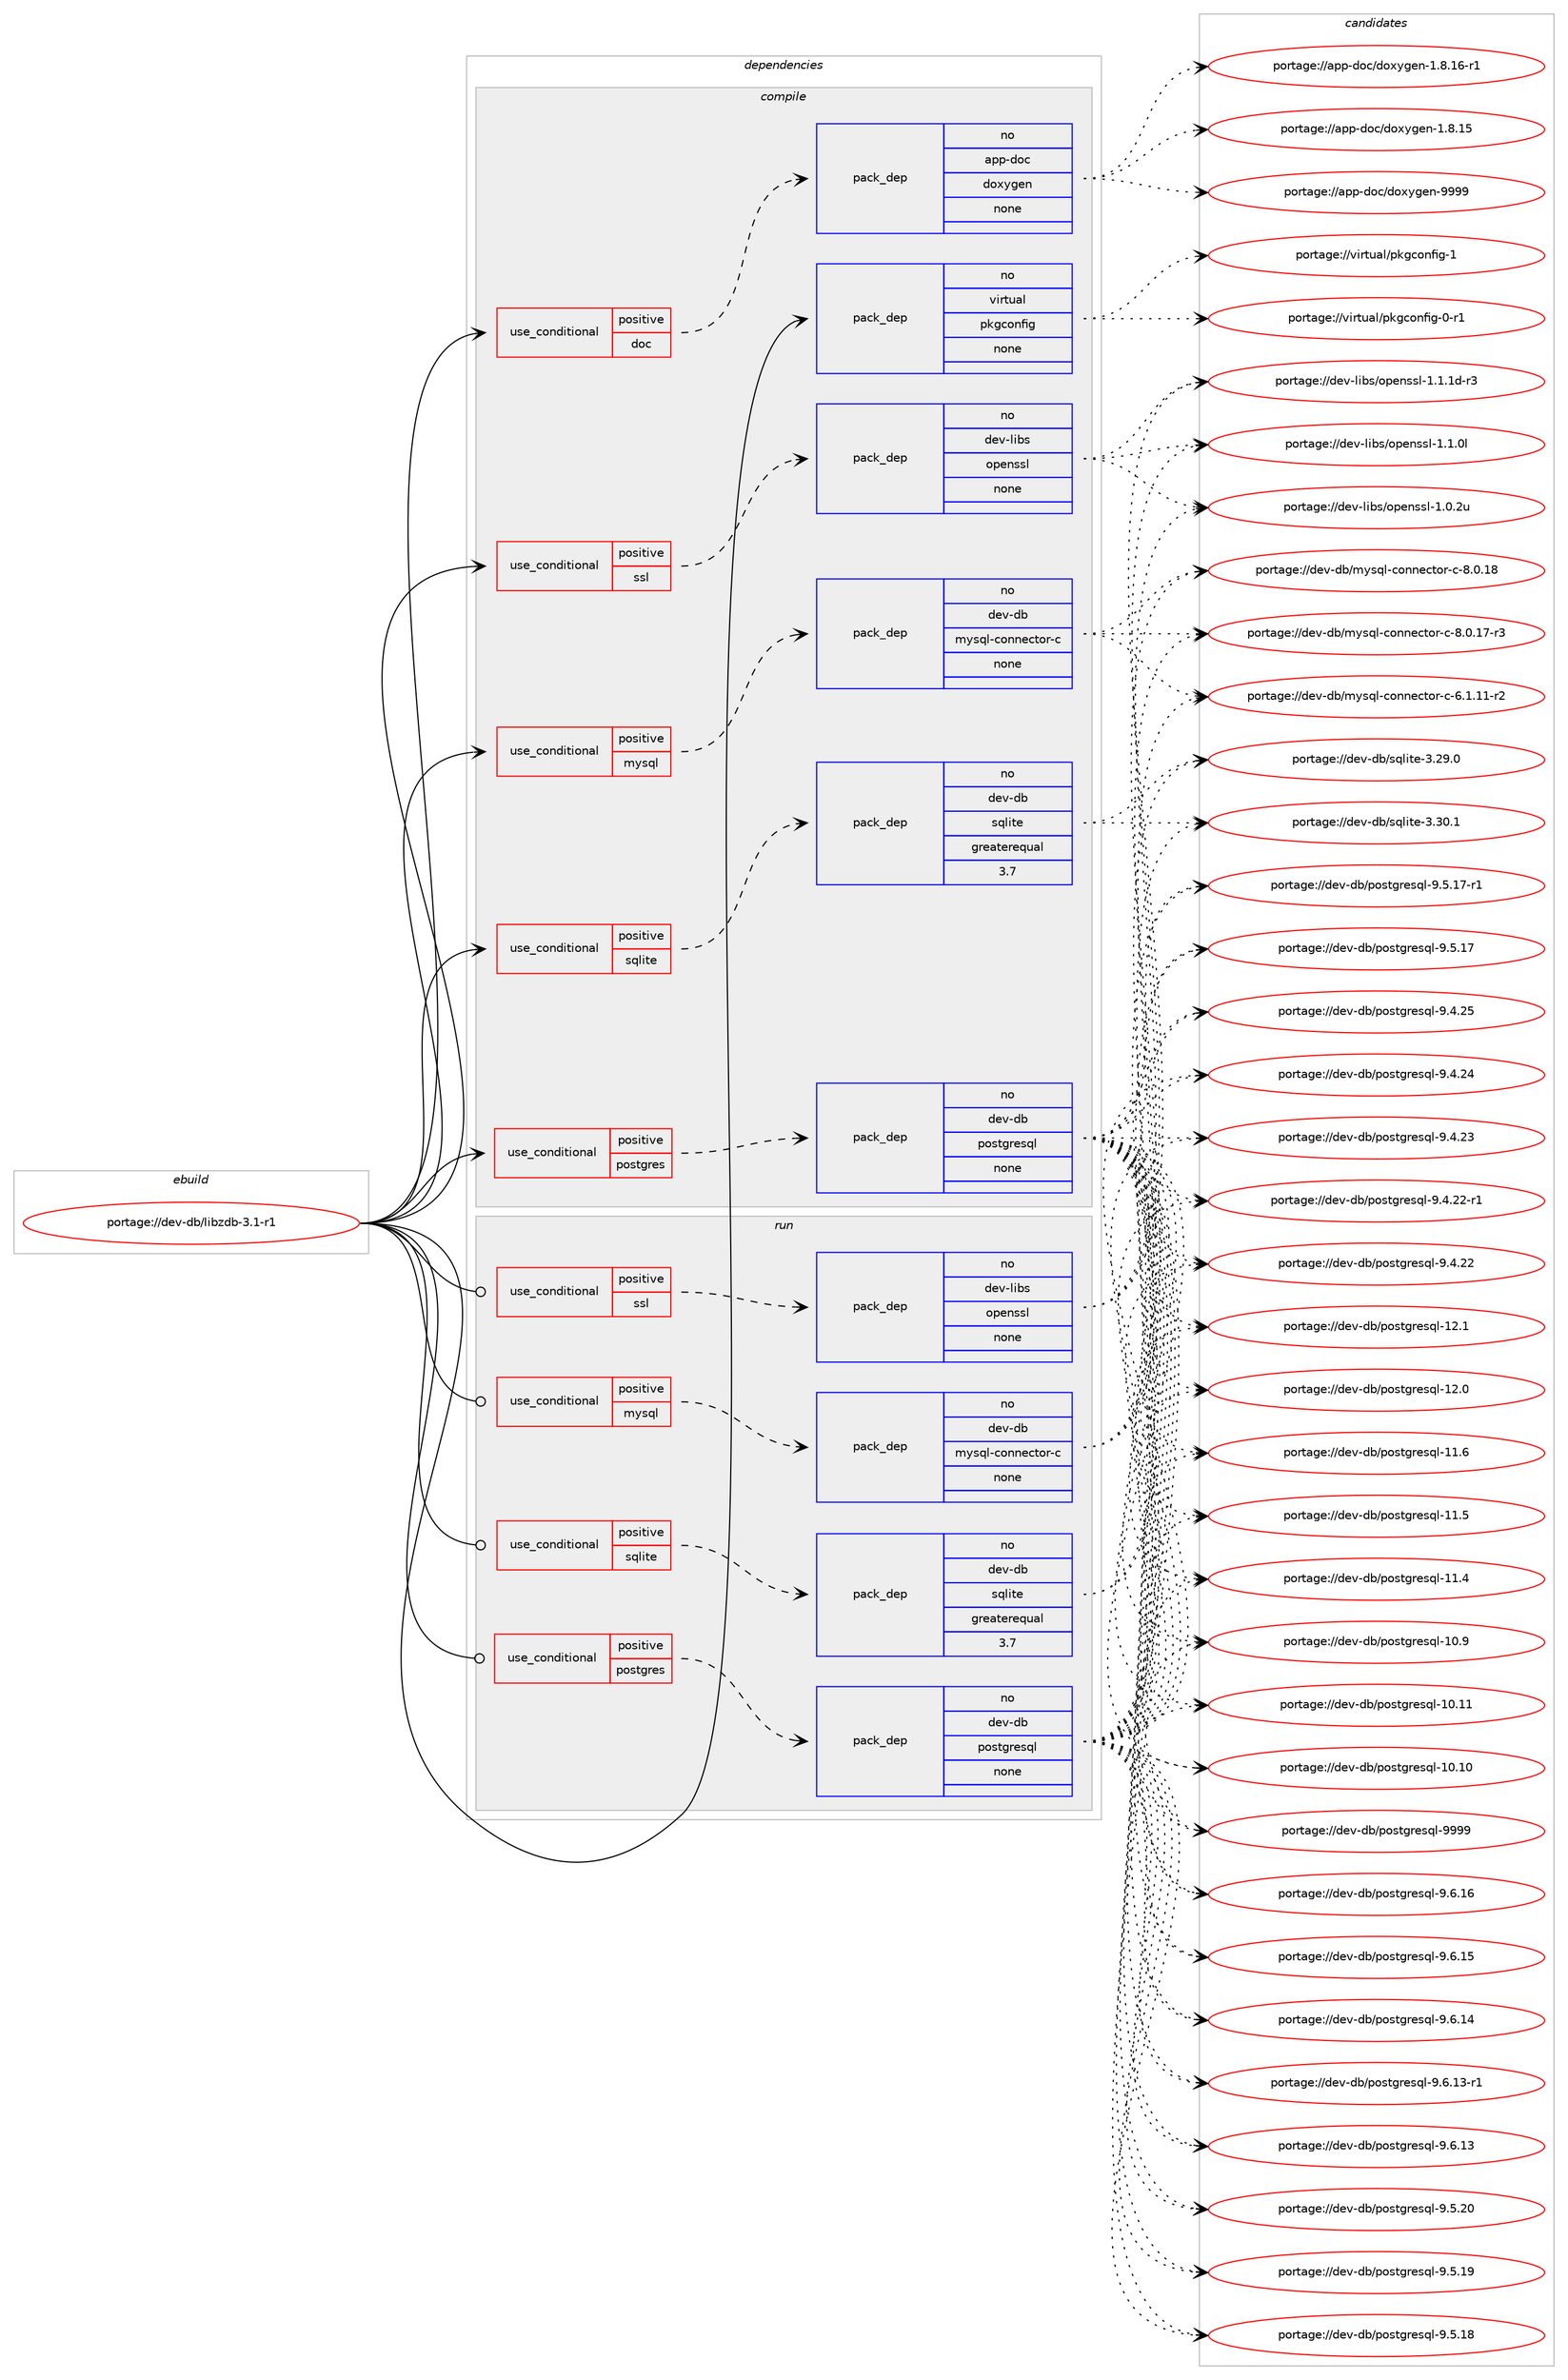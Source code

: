 digraph prolog {

# *************
# Graph options
# *************

newrank=true;
concentrate=true;
compound=true;
graph [rankdir=LR,fontname=Helvetica,fontsize=10,ranksep=1.5];#, ranksep=2.5, nodesep=0.2];
edge  [arrowhead=vee];
node  [fontname=Helvetica,fontsize=10];

# **********
# The ebuild
# **********

subgraph cluster_leftcol {
color=gray;
label=<<i>ebuild</i>>;
id [label="portage://dev-db/libzdb-3.1-r1", color=red, width=4, href="../dev-db/libzdb-3.1-r1.svg"];
}

# ****************
# The dependencies
# ****************

subgraph cluster_midcol {
color=gray;
label=<<i>dependencies</i>>;
subgraph cluster_compile {
fillcolor="#eeeeee";
style=filled;
label=<<i>compile</i>>;
subgraph cond138639 {
dependency584407 [label=<<TABLE BORDER="0" CELLBORDER="1" CELLSPACING="0" CELLPADDING="4"><TR><TD ROWSPAN="3" CELLPADDING="10">use_conditional</TD></TR><TR><TD>positive</TD></TR><TR><TD>doc</TD></TR></TABLE>>, shape=none, color=red];
subgraph pack438458 {
dependency584408 [label=<<TABLE BORDER="0" CELLBORDER="1" CELLSPACING="0" CELLPADDING="4" WIDTH="220"><TR><TD ROWSPAN="6" CELLPADDING="30">pack_dep</TD></TR><TR><TD WIDTH="110">no</TD></TR><TR><TD>app-doc</TD></TR><TR><TD>doxygen</TD></TR><TR><TD>none</TD></TR><TR><TD></TD></TR></TABLE>>, shape=none, color=blue];
}
dependency584407:e -> dependency584408:w [weight=20,style="dashed",arrowhead="vee"];
}
id:e -> dependency584407:w [weight=20,style="solid",arrowhead="vee"];
subgraph cond138640 {
dependency584409 [label=<<TABLE BORDER="0" CELLBORDER="1" CELLSPACING="0" CELLPADDING="4"><TR><TD ROWSPAN="3" CELLPADDING="10">use_conditional</TD></TR><TR><TD>positive</TD></TR><TR><TD>mysql</TD></TR></TABLE>>, shape=none, color=red];
subgraph pack438459 {
dependency584410 [label=<<TABLE BORDER="0" CELLBORDER="1" CELLSPACING="0" CELLPADDING="4" WIDTH="220"><TR><TD ROWSPAN="6" CELLPADDING="30">pack_dep</TD></TR><TR><TD WIDTH="110">no</TD></TR><TR><TD>dev-db</TD></TR><TR><TD>mysql-connector-c</TD></TR><TR><TD>none</TD></TR><TR><TD></TD></TR></TABLE>>, shape=none, color=blue];
}
dependency584409:e -> dependency584410:w [weight=20,style="dashed",arrowhead="vee"];
}
id:e -> dependency584409:w [weight=20,style="solid",arrowhead="vee"];
subgraph cond138641 {
dependency584411 [label=<<TABLE BORDER="0" CELLBORDER="1" CELLSPACING="0" CELLPADDING="4"><TR><TD ROWSPAN="3" CELLPADDING="10">use_conditional</TD></TR><TR><TD>positive</TD></TR><TR><TD>postgres</TD></TR></TABLE>>, shape=none, color=red];
subgraph pack438460 {
dependency584412 [label=<<TABLE BORDER="0" CELLBORDER="1" CELLSPACING="0" CELLPADDING="4" WIDTH="220"><TR><TD ROWSPAN="6" CELLPADDING="30">pack_dep</TD></TR><TR><TD WIDTH="110">no</TD></TR><TR><TD>dev-db</TD></TR><TR><TD>postgresql</TD></TR><TR><TD>none</TD></TR><TR><TD></TD></TR></TABLE>>, shape=none, color=blue];
}
dependency584411:e -> dependency584412:w [weight=20,style="dashed",arrowhead="vee"];
}
id:e -> dependency584411:w [weight=20,style="solid",arrowhead="vee"];
subgraph cond138642 {
dependency584413 [label=<<TABLE BORDER="0" CELLBORDER="1" CELLSPACING="0" CELLPADDING="4"><TR><TD ROWSPAN="3" CELLPADDING="10">use_conditional</TD></TR><TR><TD>positive</TD></TR><TR><TD>sqlite</TD></TR></TABLE>>, shape=none, color=red];
subgraph pack438461 {
dependency584414 [label=<<TABLE BORDER="0" CELLBORDER="1" CELLSPACING="0" CELLPADDING="4" WIDTH="220"><TR><TD ROWSPAN="6" CELLPADDING="30">pack_dep</TD></TR><TR><TD WIDTH="110">no</TD></TR><TR><TD>dev-db</TD></TR><TR><TD>sqlite</TD></TR><TR><TD>greaterequal</TD></TR><TR><TD>3.7</TD></TR></TABLE>>, shape=none, color=blue];
}
dependency584413:e -> dependency584414:w [weight=20,style="dashed",arrowhead="vee"];
}
id:e -> dependency584413:w [weight=20,style="solid",arrowhead="vee"];
subgraph cond138643 {
dependency584415 [label=<<TABLE BORDER="0" CELLBORDER="1" CELLSPACING="0" CELLPADDING="4"><TR><TD ROWSPAN="3" CELLPADDING="10">use_conditional</TD></TR><TR><TD>positive</TD></TR><TR><TD>ssl</TD></TR></TABLE>>, shape=none, color=red];
subgraph pack438462 {
dependency584416 [label=<<TABLE BORDER="0" CELLBORDER="1" CELLSPACING="0" CELLPADDING="4" WIDTH="220"><TR><TD ROWSPAN="6" CELLPADDING="30">pack_dep</TD></TR><TR><TD WIDTH="110">no</TD></TR><TR><TD>dev-libs</TD></TR><TR><TD>openssl</TD></TR><TR><TD>none</TD></TR><TR><TD></TD></TR></TABLE>>, shape=none, color=blue];
}
dependency584415:e -> dependency584416:w [weight=20,style="dashed",arrowhead="vee"];
}
id:e -> dependency584415:w [weight=20,style="solid",arrowhead="vee"];
subgraph pack438463 {
dependency584417 [label=<<TABLE BORDER="0" CELLBORDER="1" CELLSPACING="0" CELLPADDING="4" WIDTH="220"><TR><TD ROWSPAN="6" CELLPADDING="30">pack_dep</TD></TR><TR><TD WIDTH="110">no</TD></TR><TR><TD>virtual</TD></TR><TR><TD>pkgconfig</TD></TR><TR><TD>none</TD></TR><TR><TD></TD></TR></TABLE>>, shape=none, color=blue];
}
id:e -> dependency584417:w [weight=20,style="solid",arrowhead="vee"];
}
subgraph cluster_compileandrun {
fillcolor="#eeeeee";
style=filled;
label=<<i>compile and run</i>>;
}
subgraph cluster_run {
fillcolor="#eeeeee";
style=filled;
label=<<i>run</i>>;
subgraph cond138644 {
dependency584418 [label=<<TABLE BORDER="0" CELLBORDER="1" CELLSPACING="0" CELLPADDING="4"><TR><TD ROWSPAN="3" CELLPADDING="10">use_conditional</TD></TR><TR><TD>positive</TD></TR><TR><TD>mysql</TD></TR></TABLE>>, shape=none, color=red];
subgraph pack438464 {
dependency584419 [label=<<TABLE BORDER="0" CELLBORDER="1" CELLSPACING="0" CELLPADDING="4" WIDTH="220"><TR><TD ROWSPAN="6" CELLPADDING="30">pack_dep</TD></TR><TR><TD WIDTH="110">no</TD></TR><TR><TD>dev-db</TD></TR><TR><TD>mysql-connector-c</TD></TR><TR><TD>none</TD></TR><TR><TD></TD></TR></TABLE>>, shape=none, color=blue];
}
dependency584418:e -> dependency584419:w [weight=20,style="dashed",arrowhead="vee"];
}
id:e -> dependency584418:w [weight=20,style="solid",arrowhead="odot"];
subgraph cond138645 {
dependency584420 [label=<<TABLE BORDER="0" CELLBORDER="1" CELLSPACING="0" CELLPADDING="4"><TR><TD ROWSPAN="3" CELLPADDING="10">use_conditional</TD></TR><TR><TD>positive</TD></TR><TR><TD>postgres</TD></TR></TABLE>>, shape=none, color=red];
subgraph pack438465 {
dependency584421 [label=<<TABLE BORDER="0" CELLBORDER="1" CELLSPACING="0" CELLPADDING="4" WIDTH="220"><TR><TD ROWSPAN="6" CELLPADDING="30">pack_dep</TD></TR><TR><TD WIDTH="110">no</TD></TR><TR><TD>dev-db</TD></TR><TR><TD>postgresql</TD></TR><TR><TD>none</TD></TR><TR><TD></TD></TR></TABLE>>, shape=none, color=blue];
}
dependency584420:e -> dependency584421:w [weight=20,style="dashed",arrowhead="vee"];
}
id:e -> dependency584420:w [weight=20,style="solid",arrowhead="odot"];
subgraph cond138646 {
dependency584422 [label=<<TABLE BORDER="0" CELLBORDER="1" CELLSPACING="0" CELLPADDING="4"><TR><TD ROWSPAN="3" CELLPADDING="10">use_conditional</TD></TR><TR><TD>positive</TD></TR><TR><TD>sqlite</TD></TR></TABLE>>, shape=none, color=red];
subgraph pack438466 {
dependency584423 [label=<<TABLE BORDER="0" CELLBORDER="1" CELLSPACING="0" CELLPADDING="4" WIDTH="220"><TR><TD ROWSPAN="6" CELLPADDING="30">pack_dep</TD></TR><TR><TD WIDTH="110">no</TD></TR><TR><TD>dev-db</TD></TR><TR><TD>sqlite</TD></TR><TR><TD>greaterequal</TD></TR><TR><TD>3.7</TD></TR></TABLE>>, shape=none, color=blue];
}
dependency584422:e -> dependency584423:w [weight=20,style="dashed",arrowhead="vee"];
}
id:e -> dependency584422:w [weight=20,style="solid",arrowhead="odot"];
subgraph cond138647 {
dependency584424 [label=<<TABLE BORDER="0" CELLBORDER="1" CELLSPACING="0" CELLPADDING="4"><TR><TD ROWSPAN="3" CELLPADDING="10">use_conditional</TD></TR><TR><TD>positive</TD></TR><TR><TD>ssl</TD></TR></TABLE>>, shape=none, color=red];
subgraph pack438467 {
dependency584425 [label=<<TABLE BORDER="0" CELLBORDER="1" CELLSPACING="0" CELLPADDING="4" WIDTH="220"><TR><TD ROWSPAN="6" CELLPADDING="30">pack_dep</TD></TR><TR><TD WIDTH="110">no</TD></TR><TR><TD>dev-libs</TD></TR><TR><TD>openssl</TD></TR><TR><TD>none</TD></TR><TR><TD></TD></TR></TABLE>>, shape=none, color=blue];
}
dependency584424:e -> dependency584425:w [weight=20,style="dashed",arrowhead="vee"];
}
id:e -> dependency584424:w [weight=20,style="solid",arrowhead="odot"];
}
}

# **************
# The candidates
# **************

subgraph cluster_choices {
rank=same;
color=gray;
label=<<i>candidates</i>>;

subgraph choice438458 {
color=black;
nodesep=1;
choice971121124510011199471001111201211031011104557575757 [label="portage://app-doc/doxygen-9999", color=red, width=4,href="../app-doc/doxygen-9999.svg"];
choice97112112451001119947100111120121103101110454946564649544511449 [label="portage://app-doc/doxygen-1.8.16-r1", color=red, width=4,href="../app-doc/doxygen-1.8.16-r1.svg"];
choice9711211245100111994710011112012110310111045494656464953 [label="portage://app-doc/doxygen-1.8.15", color=red, width=4,href="../app-doc/doxygen-1.8.15.svg"];
dependency584408:e -> choice971121124510011199471001111201211031011104557575757:w [style=dotted,weight="100"];
dependency584408:e -> choice97112112451001119947100111120121103101110454946564649544511449:w [style=dotted,weight="100"];
dependency584408:e -> choice9711211245100111994710011112012110310111045494656464953:w [style=dotted,weight="100"];
}
subgraph choice438459 {
color=black;
nodesep=1;
choice100101118451009847109121115113108459911111011010199116111114459945564648464956 [label="portage://dev-db/mysql-connector-c-8.0.18", color=red, width=4,href="../dev-db/mysql-connector-c-8.0.18.svg"];
choice1001011184510098471091211151131084599111110110101991161111144599455646484649554511451 [label="portage://dev-db/mysql-connector-c-8.0.17-r3", color=red, width=4,href="../dev-db/mysql-connector-c-8.0.17-r3.svg"];
choice1001011184510098471091211151131084599111110110101991161111144599455446494649494511450 [label="portage://dev-db/mysql-connector-c-6.1.11-r2", color=red, width=4,href="../dev-db/mysql-connector-c-6.1.11-r2.svg"];
dependency584410:e -> choice100101118451009847109121115113108459911111011010199116111114459945564648464956:w [style=dotted,weight="100"];
dependency584410:e -> choice1001011184510098471091211151131084599111110110101991161111144599455646484649554511451:w [style=dotted,weight="100"];
dependency584410:e -> choice1001011184510098471091211151131084599111110110101991161111144599455446494649494511450:w [style=dotted,weight="100"];
}
subgraph choice438460 {
color=black;
nodesep=1;
choice1001011184510098471121111151161031141011151131084557575757 [label="portage://dev-db/postgresql-9999", color=red, width=4,href="../dev-db/postgresql-9999.svg"];
choice10010111845100984711211111511610311410111511310845574654464954 [label="portage://dev-db/postgresql-9.6.16", color=red, width=4,href="../dev-db/postgresql-9.6.16.svg"];
choice10010111845100984711211111511610311410111511310845574654464953 [label="portage://dev-db/postgresql-9.6.15", color=red, width=4,href="../dev-db/postgresql-9.6.15.svg"];
choice10010111845100984711211111511610311410111511310845574654464952 [label="portage://dev-db/postgresql-9.6.14", color=red, width=4,href="../dev-db/postgresql-9.6.14.svg"];
choice100101118451009847112111115116103114101115113108455746544649514511449 [label="portage://dev-db/postgresql-9.6.13-r1", color=red, width=4,href="../dev-db/postgresql-9.6.13-r1.svg"];
choice10010111845100984711211111511610311410111511310845574654464951 [label="portage://dev-db/postgresql-9.6.13", color=red, width=4,href="../dev-db/postgresql-9.6.13.svg"];
choice10010111845100984711211111511610311410111511310845574653465048 [label="portage://dev-db/postgresql-9.5.20", color=red, width=4,href="../dev-db/postgresql-9.5.20.svg"];
choice10010111845100984711211111511610311410111511310845574653464957 [label="portage://dev-db/postgresql-9.5.19", color=red, width=4,href="../dev-db/postgresql-9.5.19.svg"];
choice10010111845100984711211111511610311410111511310845574653464956 [label="portage://dev-db/postgresql-9.5.18", color=red, width=4,href="../dev-db/postgresql-9.5.18.svg"];
choice100101118451009847112111115116103114101115113108455746534649554511449 [label="portage://dev-db/postgresql-9.5.17-r1", color=red, width=4,href="../dev-db/postgresql-9.5.17-r1.svg"];
choice10010111845100984711211111511610311410111511310845574653464955 [label="portage://dev-db/postgresql-9.5.17", color=red, width=4,href="../dev-db/postgresql-9.5.17.svg"];
choice10010111845100984711211111511610311410111511310845574652465053 [label="portage://dev-db/postgresql-9.4.25", color=red, width=4,href="../dev-db/postgresql-9.4.25.svg"];
choice10010111845100984711211111511610311410111511310845574652465052 [label="portage://dev-db/postgresql-9.4.24", color=red, width=4,href="../dev-db/postgresql-9.4.24.svg"];
choice10010111845100984711211111511610311410111511310845574652465051 [label="portage://dev-db/postgresql-9.4.23", color=red, width=4,href="../dev-db/postgresql-9.4.23.svg"];
choice100101118451009847112111115116103114101115113108455746524650504511449 [label="portage://dev-db/postgresql-9.4.22-r1", color=red, width=4,href="../dev-db/postgresql-9.4.22-r1.svg"];
choice10010111845100984711211111511610311410111511310845574652465050 [label="portage://dev-db/postgresql-9.4.22", color=red, width=4,href="../dev-db/postgresql-9.4.22.svg"];
choice1001011184510098471121111151161031141011151131084549504649 [label="portage://dev-db/postgresql-12.1", color=red, width=4,href="../dev-db/postgresql-12.1.svg"];
choice1001011184510098471121111151161031141011151131084549504648 [label="portage://dev-db/postgresql-12.0", color=red, width=4,href="../dev-db/postgresql-12.0.svg"];
choice1001011184510098471121111151161031141011151131084549494654 [label="portage://dev-db/postgresql-11.6", color=red, width=4,href="../dev-db/postgresql-11.6.svg"];
choice1001011184510098471121111151161031141011151131084549494653 [label="portage://dev-db/postgresql-11.5", color=red, width=4,href="../dev-db/postgresql-11.5.svg"];
choice1001011184510098471121111151161031141011151131084549494652 [label="portage://dev-db/postgresql-11.4", color=red, width=4,href="../dev-db/postgresql-11.4.svg"];
choice1001011184510098471121111151161031141011151131084549484657 [label="portage://dev-db/postgresql-10.9", color=red, width=4,href="../dev-db/postgresql-10.9.svg"];
choice100101118451009847112111115116103114101115113108454948464949 [label="portage://dev-db/postgresql-10.11", color=red, width=4,href="../dev-db/postgresql-10.11.svg"];
choice100101118451009847112111115116103114101115113108454948464948 [label="portage://dev-db/postgresql-10.10", color=red, width=4,href="../dev-db/postgresql-10.10.svg"];
dependency584412:e -> choice1001011184510098471121111151161031141011151131084557575757:w [style=dotted,weight="100"];
dependency584412:e -> choice10010111845100984711211111511610311410111511310845574654464954:w [style=dotted,weight="100"];
dependency584412:e -> choice10010111845100984711211111511610311410111511310845574654464953:w [style=dotted,weight="100"];
dependency584412:e -> choice10010111845100984711211111511610311410111511310845574654464952:w [style=dotted,weight="100"];
dependency584412:e -> choice100101118451009847112111115116103114101115113108455746544649514511449:w [style=dotted,weight="100"];
dependency584412:e -> choice10010111845100984711211111511610311410111511310845574654464951:w [style=dotted,weight="100"];
dependency584412:e -> choice10010111845100984711211111511610311410111511310845574653465048:w [style=dotted,weight="100"];
dependency584412:e -> choice10010111845100984711211111511610311410111511310845574653464957:w [style=dotted,weight="100"];
dependency584412:e -> choice10010111845100984711211111511610311410111511310845574653464956:w [style=dotted,weight="100"];
dependency584412:e -> choice100101118451009847112111115116103114101115113108455746534649554511449:w [style=dotted,weight="100"];
dependency584412:e -> choice10010111845100984711211111511610311410111511310845574653464955:w [style=dotted,weight="100"];
dependency584412:e -> choice10010111845100984711211111511610311410111511310845574652465053:w [style=dotted,weight="100"];
dependency584412:e -> choice10010111845100984711211111511610311410111511310845574652465052:w [style=dotted,weight="100"];
dependency584412:e -> choice10010111845100984711211111511610311410111511310845574652465051:w [style=dotted,weight="100"];
dependency584412:e -> choice100101118451009847112111115116103114101115113108455746524650504511449:w [style=dotted,weight="100"];
dependency584412:e -> choice10010111845100984711211111511610311410111511310845574652465050:w [style=dotted,weight="100"];
dependency584412:e -> choice1001011184510098471121111151161031141011151131084549504649:w [style=dotted,weight="100"];
dependency584412:e -> choice1001011184510098471121111151161031141011151131084549504648:w [style=dotted,weight="100"];
dependency584412:e -> choice1001011184510098471121111151161031141011151131084549494654:w [style=dotted,weight="100"];
dependency584412:e -> choice1001011184510098471121111151161031141011151131084549494653:w [style=dotted,weight="100"];
dependency584412:e -> choice1001011184510098471121111151161031141011151131084549494652:w [style=dotted,weight="100"];
dependency584412:e -> choice1001011184510098471121111151161031141011151131084549484657:w [style=dotted,weight="100"];
dependency584412:e -> choice100101118451009847112111115116103114101115113108454948464949:w [style=dotted,weight="100"];
dependency584412:e -> choice100101118451009847112111115116103114101115113108454948464948:w [style=dotted,weight="100"];
}
subgraph choice438461 {
color=black;
nodesep=1;
choice10010111845100984711511310810511610145514651484649 [label="portage://dev-db/sqlite-3.30.1", color=red, width=4,href="../dev-db/sqlite-3.30.1.svg"];
choice10010111845100984711511310810511610145514650574648 [label="portage://dev-db/sqlite-3.29.0", color=red, width=4,href="../dev-db/sqlite-3.29.0.svg"];
dependency584414:e -> choice10010111845100984711511310810511610145514651484649:w [style=dotted,weight="100"];
dependency584414:e -> choice10010111845100984711511310810511610145514650574648:w [style=dotted,weight="100"];
}
subgraph choice438462 {
color=black;
nodesep=1;
choice1001011184510810598115471111121011101151151084549464946491004511451 [label="portage://dev-libs/openssl-1.1.1d-r3", color=red, width=4,href="../dev-libs/openssl-1.1.1d-r3.svg"];
choice100101118451081059811547111112101110115115108454946494648108 [label="portage://dev-libs/openssl-1.1.0l", color=red, width=4,href="../dev-libs/openssl-1.1.0l.svg"];
choice100101118451081059811547111112101110115115108454946484650117 [label="portage://dev-libs/openssl-1.0.2u", color=red, width=4,href="../dev-libs/openssl-1.0.2u.svg"];
dependency584416:e -> choice1001011184510810598115471111121011101151151084549464946491004511451:w [style=dotted,weight="100"];
dependency584416:e -> choice100101118451081059811547111112101110115115108454946494648108:w [style=dotted,weight="100"];
dependency584416:e -> choice100101118451081059811547111112101110115115108454946484650117:w [style=dotted,weight="100"];
}
subgraph choice438463 {
color=black;
nodesep=1;
choice1181051141161179710847112107103991111101021051034549 [label="portage://virtual/pkgconfig-1", color=red, width=4,href="../virtual/pkgconfig-1.svg"];
choice11810511411611797108471121071039911111010210510345484511449 [label="portage://virtual/pkgconfig-0-r1", color=red, width=4,href="../virtual/pkgconfig-0-r1.svg"];
dependency584417:e -> choice1181051141161179710847112107103991111101021051034549:w [style=dotted,weight="100"];
dependency584417:e -> choice11810511411611797108471121071039911111010210510345484511449:w [style=dotted,weight="100"];
}
subgraph choice438464 {
color=black;
nodesep=1;
choice100101118451009847109121115113108459911111011010199116111114459945564648464956 [label="portage://dev-db/mysql-connector-c-8.0.18", color=red, width=4,href="../dev-db/mysql-connector-c-8.0.18.svg"];
choice1001011184510098471091211151131084599111110110101991161111144599455646484649554511451 [label="portage://dev-db/mysql-connector-c-8.0.17-r3", color=red, width=4,href="../dev-db/mysql-connector-c-8.0.17-r3.svg"];
choice1001011184510098471091211151131084599111110110101991161111144599455446494649494511450 [label="portage://dev-db/mysql-connector-c-6.1.11-r2", color=red, width=4,href="../dev-db/mysql-connector-c-6.1.11-r2.svg"];
dependency584419:e -> choice100101118451009847109121115113108459911111011010199116111114459945564648464956:w [style=dotted,weight="100"];
dependency584419:e -> choice1001011184510098471091211151131084599111110110101991161111144599455646484649554511451:w [style=dotted,weight="100"];
dependency584419:e -> choice1001011184510098471091211151131084599111110110101991161111144599455446494649494511450:w [style=dotted,weight="100"];
}
subgraph choice438465 {
color=black;
nodesep=1;
choice1001011184510098471121111151161031141011151131084557575757 [label="portage://dev-db/postgresql-9999", color=red, width=4,href="../dev-db/postgresql-9999.svg"];
choice10010111845100984711211111511610311410111511310845574654464954 [label="portage://dev-db/postgresql-9.6.16", color=red, width=4,href="../dev-db/postgresql-9.6.16.svg"];
choice10010111845100984711211111511610311410111511310845574654464953 [label="portage://dev-db/postgresql-9.6.15", color=red, width=4,href="../dev-db/postgresql-9.6.15.svg"];
choice10010111845100984711211111511610311410111511310845574654464952 [label="portage://dev-db/postgresql-9.6.14", color=red, width=4,href="../dev-db/postgresql-9.6.14.svg"];
choice100101118451009847112111115116103114101115113108455746544649514511449 [label="portage://dev-db/postgresql-9.6.13-r1", color=red, width=4,href="../dev-db/postgresql-9.6.13-r1.svg"];
choice10010111845100984711211111511610311410111511310845574654464951 [label="portage://dev-db/postgresql-9.6.13", color=red, width=4,href="../dev-db/postgresql-9.6.13.svg"];
choice10010111845100984711211111511610311410111511310845574653465048 [label="portage://dev-db/postgresql-9.5.20", color=red, width=4,href="../dev-db/postgresql-9.5.20.svg"];
choice10010111845100984711211111511610311410111511310845574653464957 [label="portage://dev-db/postgresql-9.5.19", color=red, width=4,href="../dev-db/postgresql-9.5.19.svg"];
choice10010111845100984711211111511610311410111511310845574653464956 [label="portage://dev-db/postgresql-9.5.18", color=red, width=4,href="../dev-db/postgresql-9.5.18.svg"];
choice100101118451009847112111115116103114101115113108455746534649554511449 [label="portage://dev-db/postgresql-9.5.17-r1", color=red, width=4,href="../dev-db/postgresql-9.5.17-r1.svg"];
choice10010111845100984711211111511610311410111511310845574653464955 [label="portage://dev-db/postgresql-9.5.17", color=red, width=4,href="../dev-db/postgresql-9.5.17.svg"];
choice10010111845100984711211111511610311410111511310845574652465053 [label="portage://dev-db/postgresql-9.4.25", color=red, width=4,href="../dev-db/postgresql-9.4.25.svg"];
choice10010111845100984711211111511610311410111511310845574652465052 [label="portage://dev-db/postgresql-9.4.24", color=red, width=4,href="../dev-db/postgresql-9.4.24.svg"];
choice10010111845100984711211111511610311410111511310845574652465051 [label="portage://dev-db/postgresql-9.4.23", color=red, width=4,href="../dev-db/postgresql-9.4.23.svg"];
choice100101118451009847112111115116103114101115113108455746524650504511449 [label="portage://dev-db/postgresql-9.4.22-r1", color=red, width=4,href="../dev-db/postgresql-9.4.22-r1.svg"];
choice10010111845100984711211111511610311410111511310845574652465050 [label="portage://dev-db/postgresql-9.4.22", color=red, width=4,href="../dev-db/postgresql-9.4.22.svg"];
choice1001011184510098471121111151161031141011151131084549504649 [label="portage://dev-db/postgresql-12.1", color=red, width=4,href="../dev-db/postgresql-12.1.svg"];
choice1001011184510098471121111151161031141011151131084549504648 [label="portage://dev-db/postgresql-12.0", color=red, width=4,href="../dev-db/postgresql-12.0.svg"];
choice1001011184510098471121111151161031141011151131084549494654 [label="portage://dev-db/postgresql-11.6", color=red, width=4,href="../dev-db/postgresql-11.6.svg"];
choice1001011184510098471121111151161031141011151131084549494653 [label="portage://dev-db/postgresql-11.5", color=red, width=4,href="../dev-db/postgresql-11.5.svg"];
choice1001011184510098471121111151161031141011151131084549494652 [label="portage://dev-db/postgresql-11.4", color=red, width=4,href="../dev-db/postgresql-11.4.svg"];
choice1001011184510098471121111151161031141011151131084549484657 [label="portage://dev-db/postgresql-10.9", color=red, width=4,href="../dev-db/postgresql-10.9.svg"];
choice100101118451009847112111115116103114101115113108454948464949 [label="portage://dev-db/postgresql-10.11", color=red, width=4,href="../dev-db/postgresql-10.11.svg"];
choice100101118451009847112111115116103114101115113108454948464948 [label="portage://dev-db/postgresql-10.10", color=red, width=4,href="../dev-db/postgresql-10.10.svg"];
dependency584421:e -> choice1001011184510098471121111151161031141011151131084557575757:w [style=dotted,weight="100"];
dependency584421:e -> choice10010111845100984711211111511610311410111511310845574654464954:w [style=dotted,weight="100"];
dependency584421:e -> choice10010111845100984711211111511610311410111511310845574654464953:w [style=dotted,weight="100"];
dependency584421:e -> choice10010111845100984711211111511610311410111511310845574654464952:w [style=dotted,weight="100"];
dependency584421:e -> choice100101118451009847112111115116103114101115113108455746544649514511449:w [style=dotted,weight="100"];
dependency584421:e -> choice10010111845100984711211111511610311410111511310845574654464951:w [style=dotted,weight="100"];
dependency584421:e -> choice10010111845100984711211111511610311410111511310845574653465048:w [style=dotted,weight="100"];
dependency584421:e -> choice10010111845100984711211111511610311410111511310845574653464957:w [style=dotted,weight="100"];
dependency584421:e -> choice10010111845100984711211111511610311410111511310845574653464956:w [style=dotted,weight="100"];
dependency584421:e -> choice100101118451009847112111115116103114101115113108455746534649554511449:w [style=dotted,weight="100"];
dependency584421:e -> choice10010111845100984711211111511610311410111511310845574653464955:w [style=dotted,weight="100"];
dependency584421:e -> choice10010111845100984711211111511610311410111511310845574652465053:w [style=dotted,weight="100"];
dependency584421:e -> choice10010111845100984711211111511610311410111511310845574652465052:w [style=dotted,weight="100"];
dependency584421:e -> choice10010111845100984711211111511610311410111511310845574652465051:w [style=dotted,weight="100"];
dependency584421:e -> choice100101118451009847112111115116103114101115113108455746524650504511449:w [style=dotted,weight="100"];
dependency584421:e -> choice10010111845100984711211111511610311410111511310845574652465050:w [style=dotted,weight="100"];
dependency584421:e -> choice1001011184510098471121111151161031141011151131084549504649:w [style=dotted,weight="100"];
dependency584421:e -> choice1001011184510098471121111151161031141011151131084549504648:w [style=dotted,weight="100"];
dependency584421:e -> choice1001011184510098471121111151161031141011151131084549494654:w [style=dotted,weight="100"];
dependency584421:e -> choice1001011184510098471121111151161031141011151131084549494653:w [style=dotted,weight="100"];
dependency584421:e -> choice1001011184510098471121111151161031141011151131084549494652:w [style=dotted,weight="100"];
dependency584421:e -> choice1001011184510098471121111151161031141011151131084549484657:w [style=dotted,weight="100"];
dependency584421:e -> choice100101118451009847112111115116103114101115113108454948464949:w [style=dotted,weight="100"];
dependency584421:e -> choice100101118451009847112111115116103114101115113108454948464948:w [style=dotted,weight="100"];
}
subgraph choice438466 {
color=black;
nodesep=1;
choice10010111845100984711511310810511610145514651484649 [label="portage://dev-db/sqlite-3.30.1", color=red, width=4,href="../dev-db/sqlite-3.30.1.svg"];
choice10010111845100984711511310810511610145514650574648 [label="portage://dev-db/sqlite-3.29.0", color=red, width=4,href="../dev-db/sqlite-3.29.0.svg"];
dependency584423:e -> choice10010111845100984711511310810511610145514651484649:w [style=dotted,weight="100"];
dependency584423:e -> choice10010111845100984711511310810511610145514650574648:w [style=dotted,weight="100"];
}
subgraph choice438467 {
color=black;
nodesep=1;
choice1001011184510810598115471111121011101151151084549464946491004511451 [label="portage://dev-libs/openssl-1.1.1d-r3", color=red, width=4,href="../dev-libs/openssl-1.1.1d-r3.svg"];
choice100101118451081059811547111112101110115115108454946494648108 [label="portage://dev-libs/openssl-1.1.0l", color=red, width=4,href="../dev-libs/openssl-1.1.0l.svg"];
choice100101118451081059811547111112101110115115108454946484650117 [label="portage://dev-libs/openssl-1.0.2u", color=red, width=4,href="../dev-libs/openssl-1.0.2u.svg"];
dependency584425:e -> choice1001011184510810598115471111121011101151151084549464946491004511451:w [style=dotted,weight="100"];
dependency584425:e -> choice100101118451081059811547111112101110115115108454946494648108:w [style=dotted,weight="100"];
dependency584425:e -> choice100101118451081059811547111112101110115115108454946484650117:w [style=dotted,weight="100"];
}
}

}
